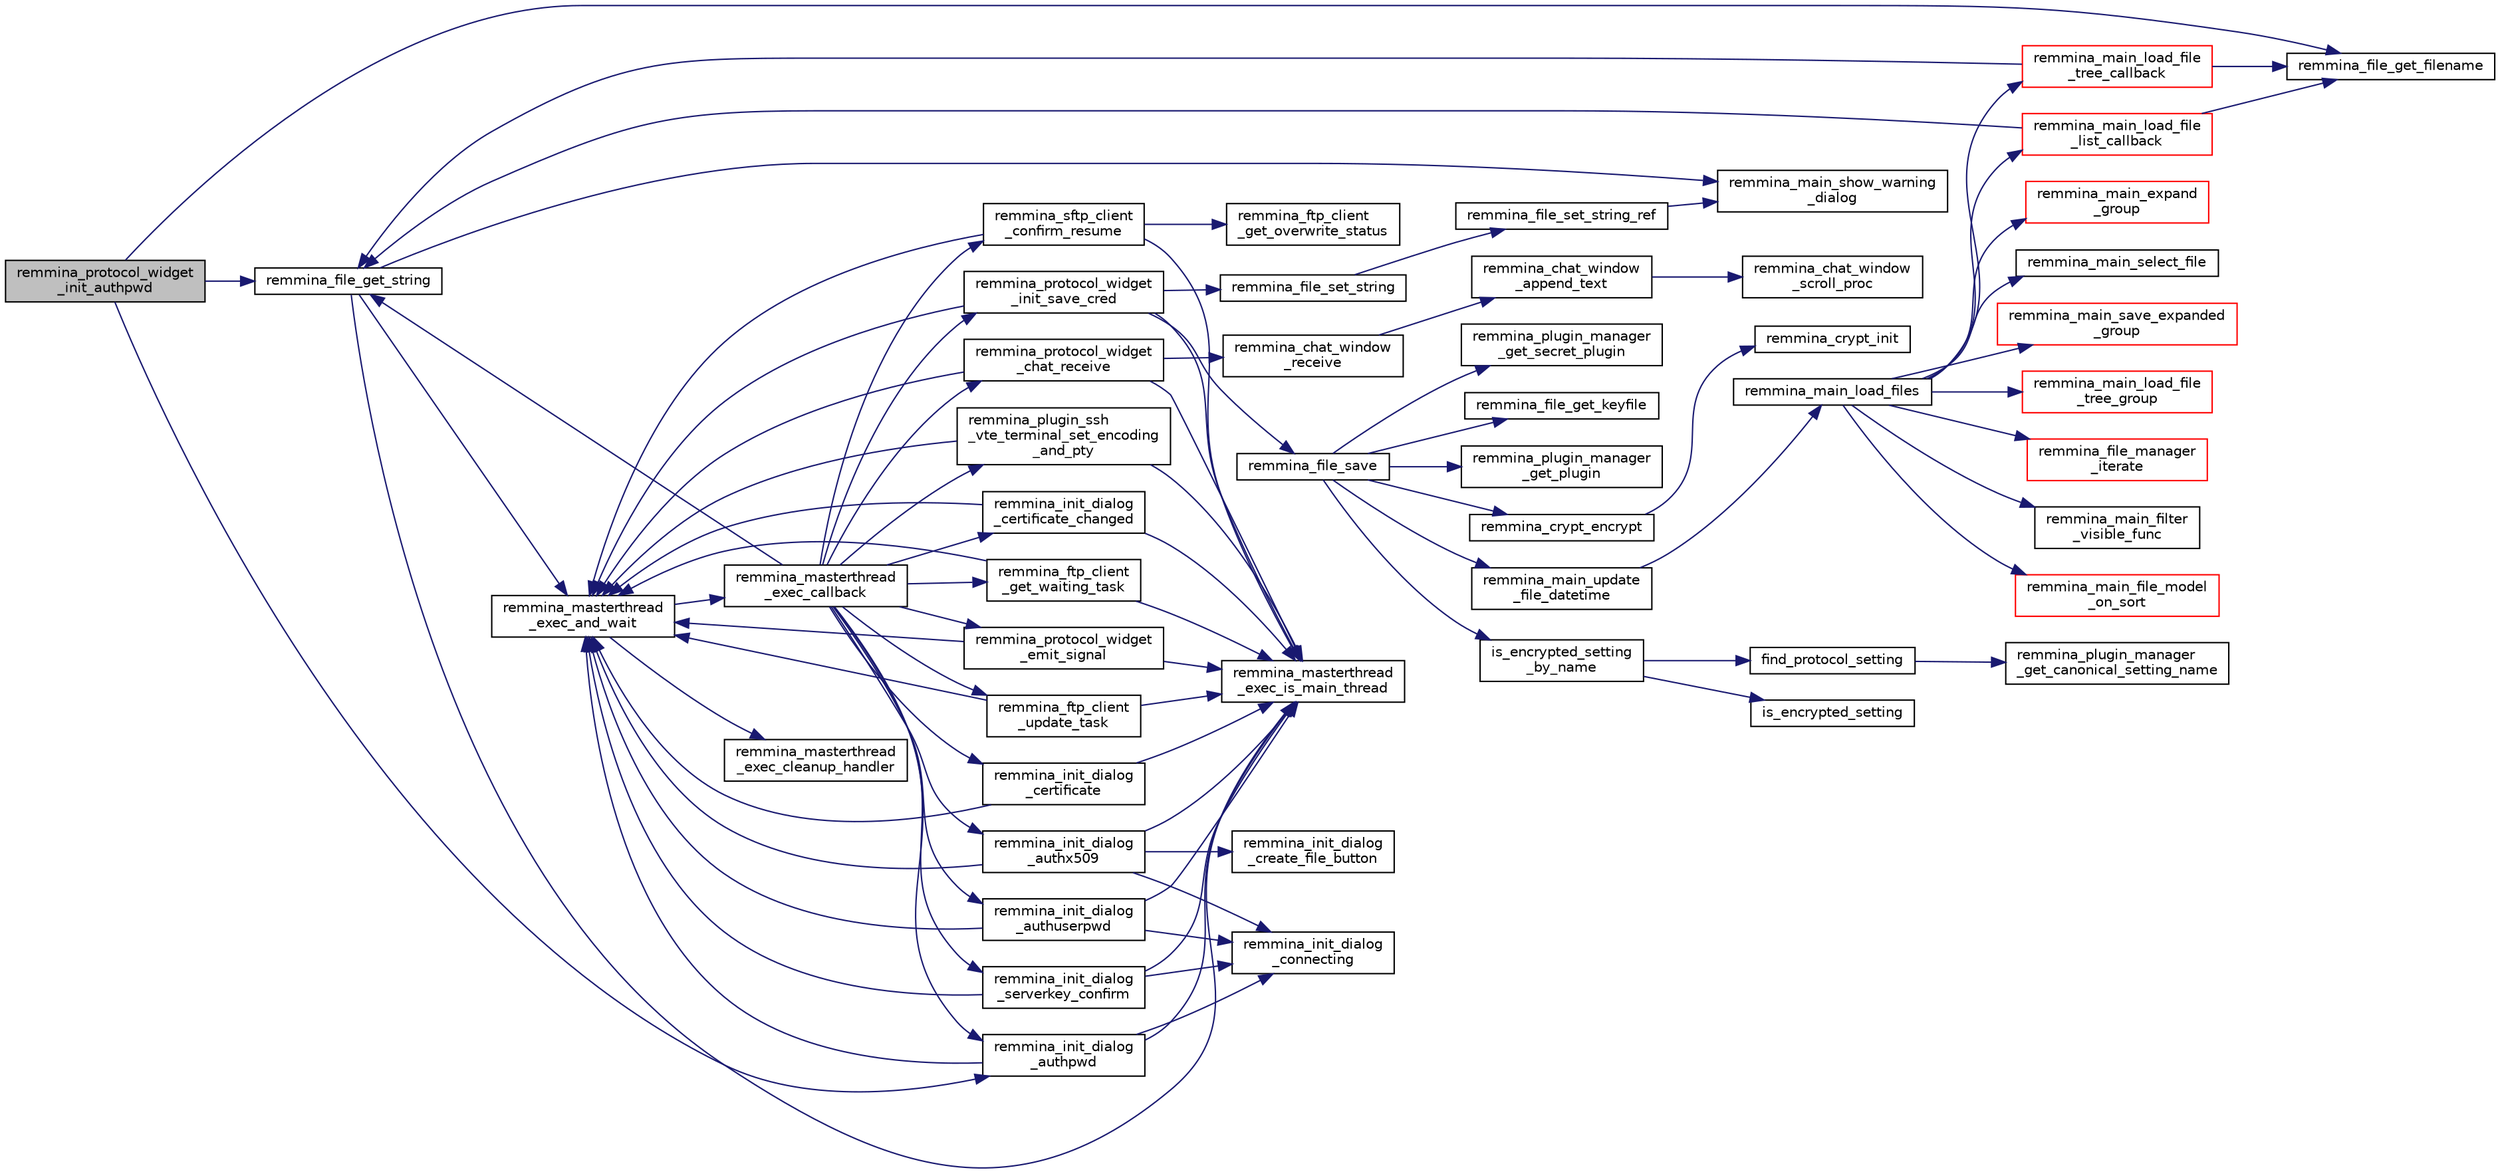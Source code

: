 digraph "remmina_protocol_widget_init_authpwd"
{
  edge [fontname="Helvetica",fontsize="10",labelfontname="Helvetica",labelfontsize="10"];
  node [fontname="Helvetica",fontsize="10",shape=record];
  rankdir="LR";
  Node2106 [label="remmina_protocol_widget\l_init_authpwd",height=0.2,width=0.4,color="black", fillcolor="grey75", style="filled", fontcolor="black"];
  Node2106 -> Node2107 [color="midnightblue",fontsize="10",style="solid",fontname="Helvetica"];
  Node2107 [label="remmina_file_get_string",height=0.2,width=0.4,color="black", fillcolor="white", style="filled",URL="$remmina__file_8c.html#a8eb1b213d9d08c6ad13683ce05f4355e"];
  Node2107 -> Node2108 [color="midnightblue",fontsize="10",style="solid",fontname="Helvetica"];
  Node2108 [label="remmina_masterthread\l_exec_is_main_thread",height=0.2,width=0.4,color="black", fillcolor="white", style="filled",URL="$remmina__masterthread__exec_8c.html#a3a52e863a3a3da6da6bb5d36c13b7ff4"];
  Node2107 -> Node2109 [color="midnightblue",fontsize="10",style="solid",fontname="Helvetica"];
  Node2109 [label="remmina_masterthread\l_exec_and_wait",height=0.2,width=0.4,color="black", fillcolor="white", style="filled",URL="$remmina__masterthread__exec_8c.html#a14628c2470cac50e87916a70ea05c97d"];
  Node2109 -> Node2110 [color="midnightblue",fontsize="10",style="solid",fontname="Helvetica"];
  Node2110 [label="remmina_masterthread\l_exec_cleanup_handler",height=0.2,width=0.4,color="black", fillcolor="white", style="filled",URL="$remmina__masterthread__exec_8c.html#a94985f15fd0d27c037824ee90b0ecd3c"];
  Node2109 -> Node2111 [color="midnightblue",fontsize="10",style="solid",fontname="Helvetica"];
  Node2111 [label="remmina_masterthread\l_exec_callback",height=0.2,width=0.4,color="black", fillcolor="white", style="filled",URL="$remmina__masterthread__exec_8c.html#ae5c4d736f1856249c255430e010a179f"];
  Node2111 -> Node2112 [color="midnightblue",fontsize="10",style="solid",fontname="Helvetica"];
  Node2112 [label="remmina_protocol_widget\l_init_save_cred",height=0.2,width=0.4,color="black", fillcolor="white", style="filled",URL="$remmina__protocol__widget_8c.html#a7ac09ee83afa8a1a60cadf56b0ec83a6"];
  Node2112 -> Node2108 [color="midnightblue",fontsize="10",style="solid",fontname="Helvetica"];
  Node2112 -> Node2109 [color="midnightblue",fontsize="10",style="solid",fontname="Helvetica"];
  Node2112 -> Node2113 [color="midnightblue",fontsize="10",style="solid",fontname="Helvetica"];
  Node2113 [label="remmina_file_set_string",height=0.2,width=0.4,color="black", fillcolor="white", style="filled",URL="$remmina__file_8c.html#a85ca1ca2d0bf9ef29e490c6f4527a954"];
  Node2113 -> Node2114 [color="midnightblue",fontsize="10",style="solid",fontname="Helvetica"];
  Node2114 [label="remmina_file_set_string_ref",height=0.2,width=0.4,color="black", fillcolor="white", style="filled",URL="$remmina__file_8c.html#a74951c1067a1a5e1341f5e1c1206dec6"];
  Node2114 -> Node2115 [color="midnightblue",fontsize="10",style="solid",fontname="Helvetica"];
  Node2115 [label="remmina_main_show_warning\l_dialog",height=0.2,width=0.4,color="black", fillcolor="white", style="filled",URL="$remmina__main_8c.html#ad99b9c0bf2fa8c166a8b4a09e06ffdf7"];
  Node2112 -> Node2116 [color="midnightblue",fontsize="10",style="solid",fontname="Helvetica"];
  Node2116 [label="remmina_file_save",height=0.2,width=0.4,color="black", fillcolor="white", style="filled",URL="$remmina__file_8c.html#a8c893a5deec9bc446bd89cc9973416c7"];
  Node2116 -> Node2117 [color="midnightblue",fontsize="10",style="solid",fontname="Helvetica"];
  Node2117 [label="remmina_file_get_keyfile",height=0.2,width=0.4,color="black", fillcolor="white", style="filled",URL="$remmina__file_8c.html#a89ec355adbf6e03ad16d7faf810af46f"];
  Node2116 -> Node2118 [color="midnightblue",fontsize="10",style="solid",fontname="Helvetica"];
  Node2118 [label="remmina_plugin_manager\l_get_plugin",height=0.2,width=0.4,color="black", fillcolor="white", style="filled",URL="$remmina__plugin__manager_8c.html#a3872c8656a8a3d5147bcc603471c1932"];
  Node2116 -> Node2119 [color="midnightblue",fontsize="10",style="solid",fontname="Helvetica"];
  Node2119 [label="remmina_plugin_manager\l_get_secret_plugin",height=0.2,width=0.4,color="black", fillcolor="white", style="filled",URL="$remmina__plugin__manager_8c.html#ad380a98f6624aa8c830015c8b428b7b4"];
  Node2116 -> Node2120 [color="midnightblue",fontsize="10",style="solid",fontname="Helvetica"];
  Node2120 [label="is_encrypted_setting\l_by_name",height=0.2,width=0.4,color="black", fillcolor="white", style="filled",URL="$remmina__file_8c.html#a72580559fa04082418a993fec4c77281"];
  Node2120 -> Node2121 [color="midnightblue",fontsize="10",style="solid",fontname="Helvetica"];
  Node2121 [label="find_protocol_setting",height=0.2,width=0.4,color="black", fillcolor="white", style="filled",URL="$remmina__file_8c.html#acc88ee6f5ba73bf9c3b05ab9368c952f"];
  Node2121 -> Node2122 [color="midnightblue",fontsize="10",style="solid",fontname="Helvetica"];
  Node2122 [label="remmina_plugin_manager\l_get_canonical_setting_name",height=0.2,width=0.4,color="black", fillcolor="white", style="filled",URL="$remmina__plugin__manager_8c.html#af60b8edfa50563ae4c7593efc3deed55"];
  Node2120 -> Node2123 [color="midnightblue",fontsize="10",style="solid",fontname="Helvetica"];
  Node2123 [label="is_encrypted_setting",height=0.2,width=0.4,color="black", fillcolor="white", style="filled",URL="$remmina__file_8c.html#a29920ae737817d3f6c673bacbbf11ca1"];
  Node2116 -> Node2124 [color="midnightblue",fontsize="10",style="solid",fontname="Helvetica"];
  Node2124 [label="remmina_crypt_encrypt",height=0.2,width=0.4,color="black", fillcolor="white", style="filled",URL="$remmina__crypt_8c.html#aa02cf0fed3eb68d6a89815c3ba3bf7b1"];
  Node2124 -> Node2125 [color="midnightblue",fontsize="10",style="solid",fontname="Helvetica"];
  Node2125 [label="remmina_crypt_init",height=0.2,width=0.4,color="black", fillcolor="white", style="filled",URL="$remmina__crypt_8c.html#ae097c169aefdd5d83a57fc1bde511171"];
  Node2116 -> Node2126 [color="midnightblue",fontsize="10",style="solid",fontname="Helvetica"];
  Node2126 [label="remmina_main_update\l_file_datetime",height=0.2,width=0.4,color="black", fillcolor="white", style="filled",URL="$remmina__main_8c.html#a5ae0372dafe41f96a09097c07d1b270a"];
  Node2126 -> Node2127 [color="midnightblue",fontsize="10",style="solid",fontname="Helvetica"];
  Node2127 [label="remmina_main_load_files",height=0.2,width=0.4,color="black", fillcolor="white", style="filled",URL="$remmina__main_8c.html#a3617295e74fa84edbd41dedc601402a7"];
  Node2127 -> Node2128 [color="midnightblue",fontsize="10",style="solid",fontname="Helvetica"];
  Node2128 [label="remmina_main_save_expanded\l_group",height=0.2,width=0.4,color="red", fillcolor="white", style="filled",URL="$remmina__main_8c.html#ad8744dc59ba8072ffdf557b6c94e9f40"];
  Node2127 -> Node2133 [color="midnightblue",fontsize="10",style="solid",fontname="Helvetica"];
  Node2133 [label="remmina_main_load_file\l_tree_group",height=0.2,width=0.4,color="red", fillcolor="white", style="filled",URL="$remmina__main_8c.html#aa46e6b815c241d32a476a29053dbf296"];
  Node2127 -> Node2144 [color="midnightblue",fontsize="10",style="solid",fontname="Helvetica"];
  Node2144 [label="remmina_file_manager\l_iterate",height=0.2,width=0.4,color="red", fillcolor="white", style="filled",URL="$remmina__file__manager_8c.html#a55a717aafc046713380bd2c55f29165a"];
  Node2127 -> Node2145 [color="midnightblue",fontsize="10",style="solid",fontname="Helvetica"];
  Node2145 [label="remmina_main_load_file\l_tree_callback",height=0.2,width=0.4,color="red", fillcolor="white", style="filled",URL="$remmina__main_8c.html#ae32574ebe06b1a24f135af9379e663b4"];
  Node2145 -> Node2107 [color="midnightblue",fontsize="10",style="solid",fontname="Helvetica"];
  Node2145 -> Node2150 [color="midnightblue",fontsize="10",style="solid",fontname="Helvetica"];
  Node2150 [label="remmina_file_get_filename",height=0.2,width=0.4,color="black", fillcolor="white", style="filled",URL="$remmina__file_8c.html#ad1e4f3a0f64cd98e301044b6c38a1f1d"];
  Node2127 -> Node2151 [color="midnightblue",fontsize="10",style="solid",fontname="Helvetica"];
  Node2151 [label="remmina_main_load_file\l_list_callback",height=0.2,width=0.4,color="red", fillcolor="white", style="filled",URL="$remmina__main_8c.html#a71f485dba1b11bf8cba129920767b5e6"];
  Node2151 -> Node2107 [color="midnightblue",fontsize="10",style="solid",fontname="Helvetica"];
  Node2151 -> Node2150 [color="midnightblue",fontsize="10",style="solid",fontname="Helvetica"];
  Node2127 -> Node2152 [color="midnightblue",fontsize="10",style="solid",fontname="Helvetica"];
  Node2152 [label="remmina_main_filter\l_visible_func",height=0.2,width=0.4,color="black", fillcolor="white", style="filled",URL="$remmina__main_8c.html#ab0d22f0e3571eb80886acb0c68005800"];
  Node2127 -> Node2153 [color="midnightblue",fontsize="10",style="solid",fontname="Helvetica"];
  Node2153 [label="remmina_main_file_model\l_on_sort",height=0.2,width=0.4,color="red", fillcolor="white", style="filled",URL="$remmina__main_8c.html#a71fbe206a9c2abb8f348ee598d7751b7"];
  Node2127 -> Node2155 [color="midnightblue",fontsize="10",style="solid",fontname="Helvetica"];
  Node2155 [label="remmina_main_expand\l_group",height=0.2,width=0.4,color="red", fillcolor="white", style="filled",URL="$remmina__main_8c.html#a4a4733c243f20c3ffc27105003f5e30e"];
  Node2127 -> Node2158 [color="midnightblue",fontsize="10",style="solid",fontname="Helvetica"];
  Node2158 [label="remmina_main_select_file",height=0.2,width=0.4,color="black", fillcolor="white", style="filled",URL="$remmina__main_8c.html#aa20963aed43242994c88d5a97a546355"];
  Node2111 -> Node2159 [color="midnightblue",fontsize="10",style="solid",fontname="Helvetica"];
  Node2159 [label="remmina_protocol_widget\l_chat_receive",height=0.2,width=0.4,color="black", fillcolor="white", style="filled",URL="$remmina__protocol__widget_8c.html#ae2522242b3f39ee84ee8cf75170de0c0"];
  Node2159 -> Node2108 [color="midnightblue",fontsize="10",style="solid",fontname="Helvetica"];
  Node2159 -> Node2109 [color="midnightblue",fontsize="10",style="solid",fontname="Helvetica"];
  Node2159 -> Node2160 [color="midnightblue",fontsize="10",style="solid",fontname="Helvetica"];
  Node2160 [label="remmina_chat_window\l_receive",height=0.2,width=0.4,color="black", fillcolor="white", style="filled",URL="$remmina__chat__window_8c.html#a45724aed5474dd741563ffbf89237022"];
  Node2160 -> Node2161 [color="midnightblue",fontsize="10",style="solid",fontname="Helvetica"];
  Node2161 [label="remmina_chat_window\l_append_text",height=0.2,width=0.4,color="black", fillcolor="white", style="filled",URL="$remmina__chat__window_8c.html#adfffc86df4856aabe2593de07742985f"];
  Node2161 -> Node2162 [color="midnightblue",fontsize="10",style="solid",fontname="Helvetica"];
  Node2162 [label="remmina_chat_window\l_scroll_proc",height=0.2,width=0.4,color="black", fillcolor="white", style="filled",URL="$remmina__chat__window_8c.html#a2a4bc3ded8ebf89c8f60d9b565fe2d70"];
  Node2111 -> Node2107 [color="midnightblue",fontsize="10",style="solid",fontname="Helvetica"];
  Node2111 -> Node2163 [color="midnightblue",fontsize="10",style="solid",fontname="Helvetica"];
  Node2163 [label="remmina_init_dialog\l_serverkey_confirm",height=0.2,width=0.4,color="black", fillcolor="white", style="filled",URL="$remmina__init__dialog_8c.html#a11fba22fe5f7f85985e01b499a52e534"];
  Node2163 -> Node2108 [color="midnightblue",fontsize="10",style="solid",fontname="Helvetica"];
  Node2163 -> Node2109 [color="midnightblue",fontsize="10",style="solid",fontname="Helvetica"];
  Node2163 -> Node2164 [color="midnightblue",fontsize="10",style="solid",fontname="Helvetica"];
  Node2164 [label="remmina_init_dialog\l_connecting",height=0.2,width=0.4,color="black", fillcolor="white", style="filled",URL="$remmina__init__dialog_8c.html#a7602c5b714e02a10506977dd983e7446"];
  Node2111 -> Node2165 [color="midnightblue",fontsize="10",style="solid",fontname="Helvetica"];
  Node2165 [label="remmina_init_dialog\l_authpwd",height=0.2,width=0.4,color="black", fillcolor="white", style="filled",URL="$remmina__init__dialog_8c.html#a755fc90b41b65cd6106915ab501433fa"];
  Node2165 -> Node2108 [color="midnightblue",fontsize="10",style="solid",fontname="Helvetica"];
  Node2165 -> Node2109 [color="midnightblue",fontsize="10",style="solid",fontname="Helvetica"];
  Node2165 -> Node2164 [color="midnightblue",fontsize="10",style="solid",fontname="Helvetica"];
  Node2111 -> Node2166 [color="midnightblue",fontsize="10",style="solid",fontname="Helvetica"];
  Node2166 [label="remmina_init_dialog\l_authuserpwd",height=0.2,width=0.4,color="black", fillcolor="white", style="filled",URL="$remmina__init__dialog_8c.html#ad941f2348cd1752fc9d58c263690726c"];
  Node2166 -> Node2108 [color="midnightblue",fontsize="10",style="solid",fontname="Helvetica"];
  Node2166 -> Node2109 [color="midnightblue",fontsize="10",style="solid",fontname="Helvetica"];
  Node2166 -> Node2164 [color="midnightblue",fontsize="10",style="solid",fontname="Helvetica"];
  Node2111 -> Node2167 [color="midnightblue",fontsize="10",style="solid",fontname="Helvetica"];
  Node2167 [label="remmina_init_dialog\l_certificate",height=0.2,width=0.4,color="black", fillcolor="white", style="filled",URL="$remmina__init__dialog_8c.html#abd47233840e1eefc1d511bc4e153b98b"];
  Node2167 -> Node2108 [color="midnightblue",fontsize="10",style="solid",fontname="Helvetica"];
  Node2167 -> Node2109 [color="midnightblue",fontsize="10",style="solid",fontname="Helvetica"];
  Node2111 -> Node2168 [color="midnightblue",fontsize="10",style="solid",fontname="Helvetica"];
  Node2168 [label="remmina_init_dialog\l_certificate_changed",height=0.2,width=0.4,color="black", fillcolor="white", style="filled",URL="$remmina__init__dialog_8c.html#a07e0824fe19e8169d076878aca502fc8"];
  Node2168 -> Node2108 [color="midnightblue",fontsize="10",style="solid",fontname="Helvetica"];
  Node2168 -> Node2109 [color="midnightblue",fontsize="10",style="solid",fontname="Helvetica"];
  Node2111 -> Node2169 [color="midnightblue",fontsize="10",style="solid",fontname="Helvetica"];
  Node2169 [label="remmina_init_dialog\l_authx509",height=0.2,width=0.4,color="black", fillcolor="white", style="filled",URL="$remmina__init__dialog_8c.html#a022dc4f1c87b00dac294837358394ddf"];
  Node2169 -> Node2108 [color="midnightblue",fontsize="10",style="solid",fontname="Helvetica"];
  Node2169 -> Node2109 [color="midnightblue",fontsize="10",style="solid",fontname="Helvetica"];
  Node2169 -> Node2170 [color="midnightblue",fontsize="10",style="solid",fontname="Helvetica"];
  Node2170 [label="remmina_init_dialog\l_create_file_button",height=0.2,width=0.4,color="black", fillcolor="white", style="filled",URL="$remmina__init__dialog_8c.html#ad583daf796f4a3c43dbcce49ebcf240f"];
  Node2169 -> Node2164 [color="midnightblue",fontsize="10",style="solid",fontname="Helvetica"];
  Node2111 -> Node2171 [color="midnightblue",fontsize="10",style="solid",fontname="Helvetica"];
  Node2171 [label="remmina_ftp_client\l_update_task",height=0.2,width=0.4,color="black", fillcolor="white", style="filled",URL="$remmina__ftp__client_8c.html#ad96358f40ab056c91f796ddda886a1dd"];
  Node2171 -> Node2108 [color="midnightblue",fontsize="10",style="solid",fontname="Helvetica"];
  Node2171 -> Node2109 [color="midnightblue",fontsize="10",style="solid",fontname="Helvetica"];
  Node2111 -> Node2172 [color="midnightblue",fontsize="10",style="solid",fontname="Helvetica"];
  Node2172 [label="remmina_ftp_client\l_get_waiting_task",height=0.2,width=0.4,color="black", fillcolor="white", style="filled",URL="$remmina__ftp__client_8c.html#a33e4993b60c36eae89a6a0a943d28141"];
  Node2172 -> Node2108 [color="midnightblue",fontsize="10",style="solid",fontname="Helvetica"];
  Node2172 -> Node2109 [color="midnightblue",fontsize="10",style="solid",fontname="Helvetica"];
  Node2111 -> Node2173 [color="midnightblue",fontsize="10",style="solid",fontname="Helvetica"];
  Node2173 [label="remmina_protocol_widget\l_emit_signal",height=0.2,width=0.4,color="black", fillcolor="white", style="filled",URL="$remmina__protocol__widget_8c.html#ac3e5a7f14aef4adb2e57d35e9c180b3b"];
  Node2173 -> Node2108 [color="midnightblue",fontsize="10",style="solid",fontname="Helvetica"];
  Node2173 -> Node2109 [color="midnightblue",fontsize="10",style="solid",fontname="Helvetica"];
  Node2111 -> Node2174 [color="midnightblue",fontsize="10",style="solid",fontname="Helvetica"];
  Node2174 [label="remmina_sftp_client\l_confirm_resume",height=0.2,width=0.4,color="black", fillcolor="white", style="filled",URL="$remmina__sftp__client_8c.html#a138904893cb9c7f6535b8dfc7ba17e33"];
  Node2174 -> Node2175 [color="midnightblue",fontsize="10",style="solid",fontname="Helvetica"];
  Node2175 [label="remmina_ftp_client\l_get_overwrite_status",height=0.2,width=0.4,color="black", fillcolor="white", style="filled",URL="$remmina__ftp__client_8c.html#a20d0575c04eb24553aeba7d0316e7a2e"];
  Node2174 -> Node2108 [color="midnightblue",fontsize="10",style="solid",fontname="Helvetica"];
  Node2174 -> Node2109 [color="midnightblue",fontsize="10",style="solid",fontname="Helvetica"];
  Node2111 -> Node2176 [color="midnightblue",fontsize="10",style="solid",fontname="Helvetica"];
  Node2176 [label="remmina_plugin_ssh\l_vte_terminal_set_encoding\l_and_pty",height=0.2,width=0.4,color="black", fillcolor="white", style="filled",URL="$remmina__ssh__plugin_8c.html#adc8e3776e67abca9ab913bc33172e4ce"];
  Node2176 -> Node2108 [color="midnightblue",fontsize="10",style="solid",fontname="Helvetica"];
  Node2176 -> Node2109 [color="midnightblue",fontsize="10",style="solid",fontname="Helvetica"];
  Node2107 -> Node2115 [color="midnightblue",fontsize="10",style="solid",fontname="Helvetica"];
  Node2106 -> Node2165 [color="midnightblue",fontsize="10",style="solid",fontname="Helvetica"];
  Node2106 -> Node2150 [color="midnightblue",fontsize="10",style="solid",fontname="Helvetica"];
}
